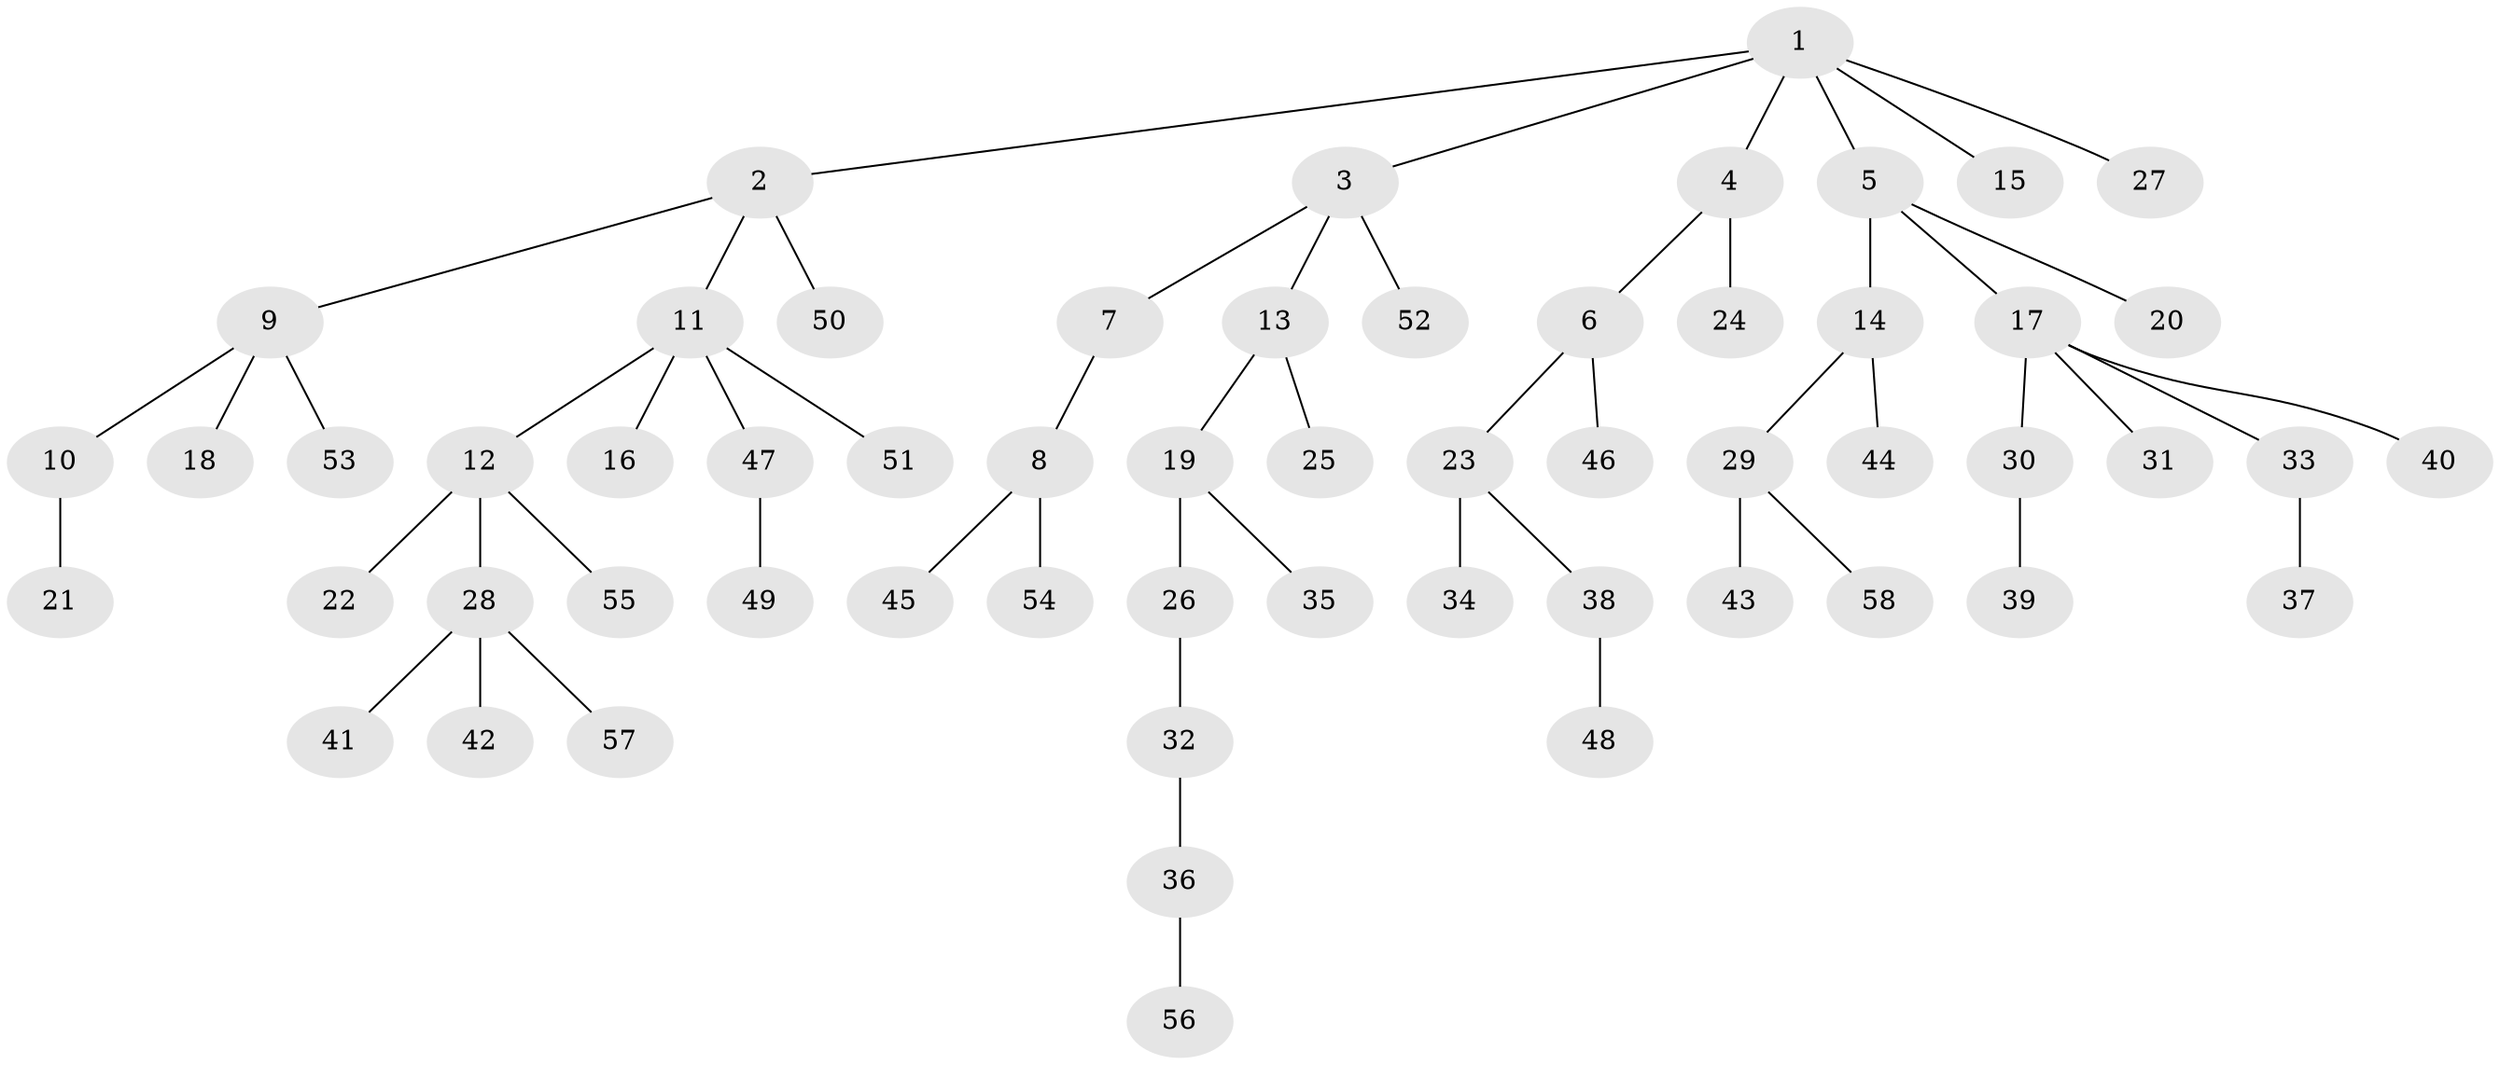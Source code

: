 // Generated by graph-tools (version 1.1) at 2025/26/03/09/25 03:26:30]
// undirected, 58 vertices, 57 edges
graph export_dot {
graph [start="1"]
  node [color=gray90,style=filled];
  1;
  2;
  3;
  4;
  5;
  6;
  7;
  8;
  9;
  10;
  11;
  12;
  13;
  14;
  15;
  16;
  17;
  18;
  19;
  20;
  21;
  22;
  23;
  24;
  25;
  26;
  27;
  28;
  29;
  30;
  31;
  32;
  33;
  34;
  35;
  36;
  37;
  38;
  39;
  40;
  41;
  42;
  43;
  44;
  45;
  46;
  47;
  48;
  49;
  50;
  51;
  52;
  53;
  54;
  55;
  56;
  57;
  58;
  1 -- 2;
  1 -- 3;
  1 -- 4;
  1 -- 5;
  1 -- 15;
  1 -- 27;
  2 -- 9;
  2 -- 11;
  2 -- 50;
  3 -- 7;
  3 -- 13;
  3 -- 52;
  4 -- 6;
  4 -- 24;
  5 -- 14;
  5 -- 17;
  5 -- 20;
  6 -- 23;
  6 -- 46;
  7 -- 8;
  8 -- 45;
  8 -- 54;
  9 -- 10;
  9 -- 18;
  9 -- 53;
  10 -- 21;
  11 -- 12;
  11 -- 16;
  11 -- 47;
  11 -- 51;
  12 -- 22;
  12 -- 28;
  12 -- 55;
  13 -- 19;
  13 -- 25;
  14 -- 29;
  14 -- 44;
  17 -- 30;
  17 -- 31;
  17 -- 33;
  17 -- 40;
  19 -- 26;
  19 -- 35;
  23 -- 34;
  23 -- 38;
  26 -- 32;
  28 -- 41;
  28 -- 42;
  28 -- 57;
  29 -- 43;
  29 -- 58;
  30 -- 39;
  32 -- 36;
  33 -- 37;
  36 -- 56;
  38 -- 48;
  47 -- 49;
}
